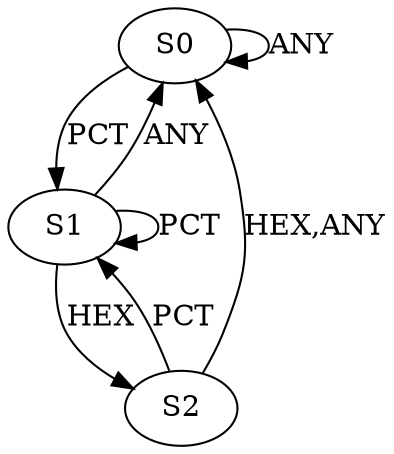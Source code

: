 digraph {
    S0 -> S1 [label="PCT"];
    S0 -> S0 [label="ANY"];

    S1 -> S2 [label="HEX"];
    S1 -> S1 [label="PCT"];
    S1 -> S0 [label="ANY"];

    S2 -> S0 [label="HEX,ANY"];
    S2 -> S1 [label="PCT"];
}
